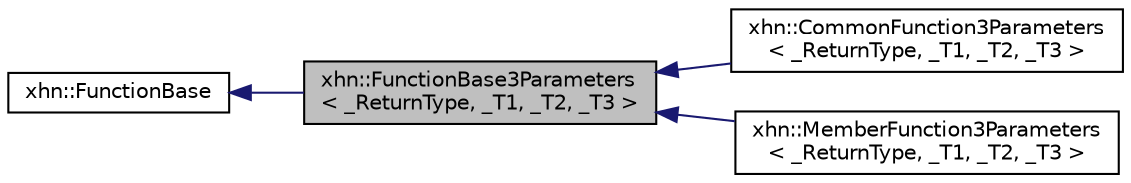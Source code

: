 digraph "xhn::FunctionBase3Parameters&lt; _ReturnType, _T1, _T2, _T3 &gt;"
{
  edge [fontname="Helvetica",fontsize="10",labelfontname="Helvetica",labelfontsize="10"];
  node [fontname="Helvetica",fontsize="10",shape=record];
  rankdir="LR";
  Node1 [label="xhn::FunctionBase3Parameters\l\< _ReturnType, _T1, _T2, _T3 \>",height=0.2,width=0.4,color="black", fillcolor="grey75", style="filled", fontcolor="black"];
  Node2 -> Node1 [dir="back",color="midnightblue",fontsize="10",style="solid",fontname="Helvetica"];
  Node2 [label="xhn::FunctionBase",height=0.2,width=0.4,color="black", fillcolor="white", style="filled",URL="$classxhn_1_1_function_base.html"];
  Node1 -> Node3 [dir="back",color="midnightblue",fontsize="10",style="solid",fontname="Helvetica"];
  Node3 [label="xhn::CommonFunction3Parameters\l\< _ReturnType, _T1, _T2, _T3 \>",height=0.2,width=0.4,color="black", fillcolor="white", style="filled",URL="$classxhn_1_1_common_function3_parameters.html"];
  Node1 -> Node4 [dir="back",color="midnightblue",fontsize="10",style="solid",fontname="Helvetica"];
  Node4 [label="xhn::MemberFunction3Parameters\l\< _ReturnType, _T1, _T2, _T3 \>",height=0.2,width=0.4,color="black", fillcolor="white", style="filled",URL="$classxhn_1_1_member_function3_parameters.html"];
}
